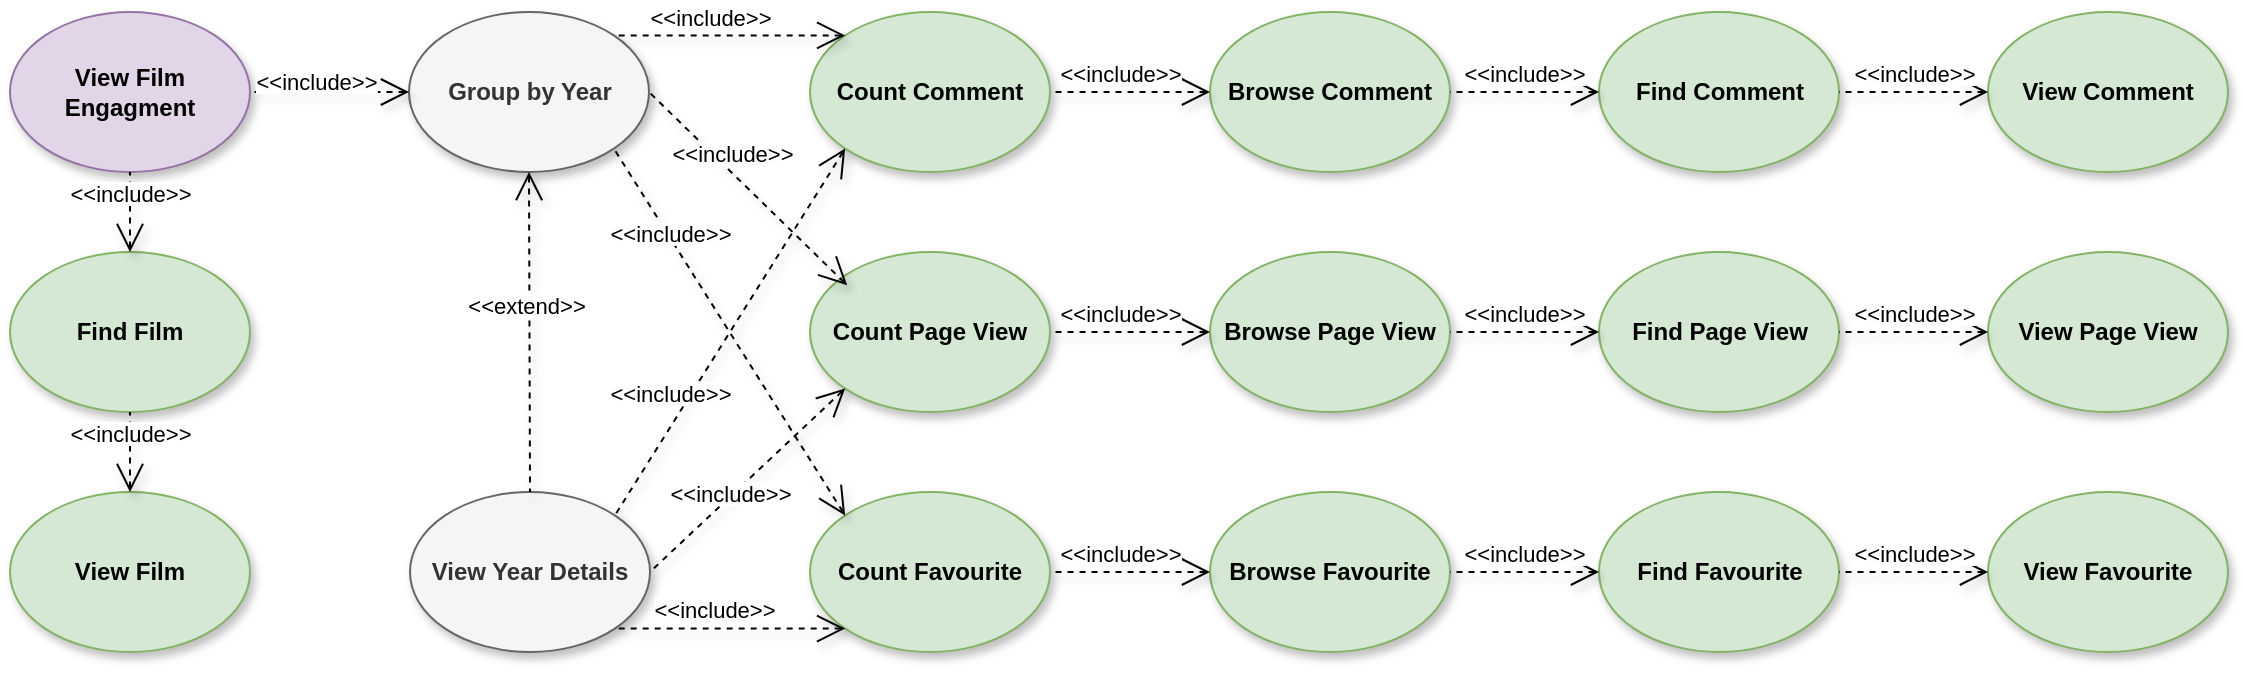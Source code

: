 <mxfile version="12.1.0" type="device" pages="1"><diagram id="BbvuW23b8s510joW4BoM" name="Pagina-1"><mxGraphModel dx="1670" dy="628" grid="1" gridSize="10" guides="1" tooltips="1" connect="1" arrows="1" fold="1" page="1" pageScale="1" pageWidth="827" pageHeight="1169" math="0" shadow="0"><root><mxCell id="0"/><mxCell id="1" parent="0"/><mxCell id="gbE8u1Lyj_9UGCvHLwwf-3" value="View Film Engagment" style="ellipse;whiteSpace=wrap;html=1;fontStyle=1;shadow=1;fillColor=#e1d5e7;strokeColor=#9673a6;" parent="1" vertex="1"><mxGeometry x="-320" y="660" width="120" height="80" as="geometry"/></mxCell><mxCell id="gbE8u1Lyj_9UGCvHLwwf-12" value="Find Film" style="ellipse;whiteSpace=wrap;html=1;fontStyle=1;fillColor=#d5e8d4;strokeColor=#82b366;shadow=1;" parent="1" vertex="1"><mxGeometry x="-320" y="780" width="120" height="80" as="geometry"/></mxCell><mxCell id="gbE8u1Lyj_9UGCvHLwwf-17" value="&lt;span style=&quot;background-color: rgb(255 , 255 , 255)&quot;&gt;&amp;lt;&amp;lt;include&amp;gt;&amp;gt;&lt;/span&gt;" style="edgeStyle=none;html=1;startArrow=open;endArrow=none;startSize=12;verticalAlign=bottom;dashed=1;labelBackgroundColor=none;entryX=0.5;entryY=1;entryDx=0;entryDy=0;shadow=1;exitX=0.5;exitY=0;exitDx=0;exitDy=0;" parent="1" source="gbE8u1Lyj_9UGCvHLwwf-12" target="gbE8u1Lyj_9UGCvHLwwf-3" edge="1"><mxGeometry width="160" relative="1" as="geometry"><mxPoint x="-416.5" y="950" as="sourcePoint"/><mxPoint x="-416.5" y="790" as="targetPoint"/><mxPoint as="offset"/></mxGeometry></mxCell><mxCell id="IGcEVKBmsaq9g33Nmq2p-6" value="Group by Year" style="ellipse;whiteSpace=wrap;html=1;fontStyle=1;fillColor=#f5f5f5;strokeColor=#666666;shadow=1;fontColor=#333333;" parent="1" vertex="1"><mxGeometry x="-120.5" y="660" width="120" height="80" as="geometry"/></mxCell><mxCell id="IGcEVKBmsaq9g33Nmq2p-7" value="Browse Comment" style="ellipse;whiteSpace=wrap;html=1;fontStyle=1;fillColor=#d5e8d4;strokeColor=#82b366;shadow=1;" parent="1" vertex="1"><mxGeometry x="280" y="660" width="120" height="80" as="geometry"/></mxCell><mxCell id="IGcEVKBmsaq9g33Nmq2p-8" value="Browse Page View" style="ellipse;whiteSpace=wrap;html=1;fontStyle=1;fillColor=#d5e8d4;strokeColor=#82b366;shadow=1;" parent="1" vertex="1"><mxGeometry x="280" y="780" width="120" height="80" as="geometry"/></mxCell><mxCell id="IGcEVKBmsaq9g33Nmq2p-9" value="Find Comment" style="ellipse;whiteSpace=wrap;html=1;fontStyle=1;fillColor=#d5e8d4;strokeColor=#82b366;shadow=1;" parent="1" vertex="1"><mxGeometry x="474.5" y="660" width="120" height="80" as="geometry"/></mxCell><mxCell id="IGcEVKBmsaq9g33Nmq2p-10" value="Find Page View" style="ellipse;whiteSpace=wrap;html=1;fontStyle=1;fillColor=#d5e8d4;strokeColor=#82b366;shadow=1;" parent="1" vertex="1"><mxGeometry x="474.5" y="780" width="120" height="80" as="geometry"/></mxCell><mxCell id="IGcEVKBmsaq9g33Nmq2p-12" value="&lt;span style=&quot;background-color: rgb(255 , 255 , 255)&quot;&gt;&amp;lt;&amp;lt;include&amp;gt;&amp;gt;&lt;/span&gt;" style="edgeStyle=none;html=1;startArrow=open;endArrow=none;startSize=12;verticalAlign=bottom;dashed=1;labelBackgroundColor=none;entryX=1;entryY=0.5;entryDx=0;entryDy=0;shadow=1;" parent="1" source="IGcEVKBmsaq9g33Nmq2p-10" target="IGcEVKBmsaq9g33Nmq2p-8" edge="1"><mxGeometry x="0.007" width="160" relative="1" as="geometry"><mxPoint x="487.5" y="950" as="sourcePoint"/><mxPoint x="413.0" y="950" as="targetPoint"/><mxPoint as="offset"/></mxGeometry></mxCell><mxCell id="IGcEVKBmsaq9g33Nmq2p-13" value="&lt;span style=&quot;background-color: rgb(255 , 255 , 255)&quot;&gt;&amp;lt;&amp;lt;include&amp;gt;&amp;gt;&lt;/span&gt;" style="edgeStyle=none;html=1;startArrow=open;endArrow=none;startSize=12;verticalAlign=bottom;dashed=1;labelBackgroundColor=none;entryX=1;entryY=0.5;entryDx=0;entryDy=0;shadow=1;exitX=0;exitY=0.5;exitDx=0;exitDy=0;" parent="1" source="IGcEVKBmsaq9g33Nmq2p-9" target="IGcEVKBmsaq9g33Nmq2p-7" edge="1"><mxGeometry x="0.007" width="160" relative="1" as="geometry"><mxPoint x="484.5" y="830" as="sourcePoint"/><mxPoint x="410" y="830" as="targetPoint"/><mxPoint as="offset"/></mxGeometry></mxCell><mxCell id="IGcEVKBmsaq9g33Nmq2p-15" value="View Year Details" style="ellipse;whiteSpace=wrap;html=1;fontStyle=1;fillColor=#f5f5f5;strokeColor=#666666;shadow=1;fontColor=#333333;" parent="1" vertex="1"><mxGeometry x="-120" y="900" width="120" height="80" as="geometry"/></mxCell><mxCell id="IGcEVKBmsaq9g33Nmq2p-16" value="&lt;span style=&quot;background-color: rgb(255 , 255 , 255)&quot;&gt;&amp;lt;&amp;lt;extend&amp;gt;&amp;gt;&lt;/span&gt;" style="edgeStyle=none;html=1;startArrow=open;endArrow=none;startSize=12;verticalAlign=bottom;dashed=1;labelBackgroundColor=none;shadow=1;exitX=0.5;exitY=1;exitDx=0;exitDy=0;entryX=0.5;entryY=0;entryDx=0;entryDy=0;" parent="1" source="IGcEVKBmsaq9g33Nmq2p-6" target="IGcEVKBmsaq9g33Nmq2p-15" edge="1"><mxGeometry x="-0.056" y="-2" width="160" relative="1" as="geometry"><mxPoint x="-207.574" y="741.716" as="sourcePoint"/><mxPoint x="-90" y="820" as="targetPoint"/><mxPoint as="offset"/></mxGeometry></mxCell><mxCell id="IGcEVKBmsaq9g33Nmq2p-19" value="Browse Favourite" style="ellipse;whiteSpace=wrap;html=1;fontStyle=1;fillColor=#d5e8d4;strokeColor=#82b366;shadow=1;" parent="1" vertex="1"><mxGeometry x="280" y="900" width="120" height="80" as="geometry"/></mxCell><mxCell id="IGcEVKBmsaq9g33Nmq2p-20" value="Find Favourite" style="ellipse;whiteSpace=wrap;html=1;fontStyle=1;fillColor=#d5e8d4;strokeColor=#82b366;shadow=1;" parent="1" vertex="1"><mxGeometry x="474.5" y="900" width="120" height="80" as="geometry"/></mxCell><mxCell id="IGcEVKBmsaq9g33Nmq2p-21" value="&lt;span style=&quot;background-color: rgb(255 , 255 , 255)&quot;&gt;&amp;lt;&amp;lt;include&amp;gt;&amp;gt;&lt;/span&gt;" style="edgeStyle=none;html=1;startArrow=open;endArrow=none;startSize=12;verticalAlign=bottom;dashed=1;labelBackgroundColor=none;entryX=1;entryY=0.5;entryDx=0;entryDy=0;shadow=1;" parent="1" source="IGcEVKBmsaq9g33Nmq2p-20" target="IGcEVKBmsaq9g33Nmq2p-19" edge="1"><mxGeometry x="0.007" width="160" relative="1" as="geometry"><mxPoint x="487.5" y="1070" as="sourcePoint"/><mxPoint x="413.0" y="1070" as="targetPoint"/><mxPoint as="offset"/></mxGeometry></mxCell><mxCell id="SERQoHn03T-SwG_WXUP_-8" value="Count Comment" style="ellipse;whiteSpace=wrap;html=1;fontStyle=1;fillColor=#d5e8d4;strokeColor=#82b366;shadow=1;" parent="1" vertex="1"><mxGeometry x="80" y="660" width="120" height="80" as="geometry"/></mxCell><mxCell id="SERQoHn03T-SwG_WXUP_-9" value="Count Page View" style="ellipse;whiteSpace=wrap;html=1;fontStyle=1;fillColor=#d5e8d4;strokeColor=#82b366;shadow=1;" parent="1" vertex="1"><mxGeometry x="80" y="780" width="120" height="80" as="geometry"/></mxCell><mxCell id="SERQoHn03T-SwG_WXUP_-10" value="Count Favourite" style="ellipse;whiteSpace=wrap;html=1;fontStyle=1;fillColor=#d5e8d4;strokeColor=#82b366;shadow=1;" parent="1" vertex="1"><mxGeometry x="80" y="900" width="120" height="80" as="geometry"/></mxCell><mxCell id="SERQoHn03T-SwG_WXUP_-12" value="&lt;span style=&quot;background-color: rgb(255 , 255 , 255)&quot;&gt;&amp;lt;&amp;lt;include&amp;gt;&amp;gt;&lt;/span&gt;" style="edgeStyle=none;html=1;startArrow=open;endArrow=none;startSize=12;verticalAlign=bottom;dashed=1;labelBackgroundColor=none;shadow=1;exitX=0;exitY=1;exitDx=0;exitDy=0;entryX=1;entryY=0;entryDx=0;entryDy=0;" parent="1" source="SERQoHn03T-SwG_WXUP_-8" target="IGcEVKBmsaq9g33Nmq2p-15" edge="1"><mxGeometry x="0.46" y="-4" width="160" relative="1" as="geometry"><mxPoint x="267.574" y="801.716" as="sourcePoint"/><mxPoint x="-7.574" y="618.284" as="targetPoint"/><mxPoint as="offset"/></mxGeometry></mxCell><mxCell id="SERQoHn03T-SwG_WXUP_-13" value="&lt;span style=&quot;background-color: rgb(255 , 255 , 255)&quot;&gt;&amp;lt;&amp;lt;include&amp;gt;&amp;gt;&lt;/span&gt;" style="edgeStyle=none;html=1;startArrow=open;endArrow=none;startSize=12;verticalAlign=bottom;dashed=1;labelBackgroundColor=none;shadow=1;exitX=0;exitY=1;exitDx=0;exitDy=0;entryX=1;entryY=0.5;entryDx=0;entryDy=0;" parent="1" source="SERQoHn03T-SwG_WXUP_-9" target="IGcEVKBmsaq9g33Nmq2p-15" edge="1"><mxGeometry x="0.258" y="6" width="160" relative="1" as="geometry"><mxPoint x="50" y="830" as="sourcePoint"/><mxPoint x="-7.574" y="921.716" as="targetPoint"/><mxPoint as="offset"/></mxGeometry></mxCell><mxCell id="SERQoHn03T-SwG_WXUP_-14" value="&lt;span style=&quot;background-color: rgb(255 , 255 , 255)&quot;&gt;&amp;lt;&amp;lt;include&amp;gt;&amp;gt;&lt;/span&gt;" style="edgeStyle=none;html=1;startArrow=open;endArrow=none;startSize=12;verticalAlign=bottom;dashed=1;labelBackgroundColor=none;shadow=1;exitX=0;exitY=1;exitDx=0;exitDy=0;entryX=1;entryY=1;entryDx=0;entryDy=0;" parent="1" source="SERQoHn03T-SwG_WXUP_-10" target="IGcEVKBmsaq9g33Nmq2p-15" edge="1"><mxGeometry x="0.143" width="160" relative="1" as="geometry"><mxPoint x="90.0" y="950.0" as="sourcePoint"/><mxPoint x="10.0" y="950.0" as="targetPoint"/><mxPoint as="offset"/></mxGeometry></mxCell><mxCell id="SERQoHn03T-SwG_WXUP_-15" value="&lt;span style=&quot;background-color: rgb(255 , 255 , 255)&quot;&gt;&amp;lt;&amp;lt;include&amp;gt;&amp;gt;&lt;/span&gt;" style="edgeStyle=none;html=1;startArrow=open;endArrow=none;startSize=12;verticalAlign=bottom;dashed=1;labelBackgroundColor=none;shadow=1;exitX=0;exitY=0.5;exitDx=0;exitDy=0;entryX=1;entryY=0.5;entryDx=0;entryDy=0;" parent="1" source="IGcEVKBmsaq9g33Nmq2p-19" target="SERQoHn03T-SwG_WXUP_-10" edge="1"><mxGeometry x="0.143" width="160" relative="1" as="geometry"><mxPoint x="90.0" y="1070" as="sourcePoint"/><mxPoint x="-7.574" y="978.284" as="targetPoint"/><mxPoint as="offset"/></mxGeometry></mxCell><mxCell id="SERQoHn03T-SwG_WXUP_-16" value="&lt;span style=&quot;background-color: rgb(255 , 255 , 255)&quot;&gt;&amp;lt;&amp;lt;include&amp;gt;&amp;gt;&lt;/span&gt;" style="edgeStyle=none;html=1;startArrow=open;endArrow=none;startSize=12;verticalAlign=bottom;dashed=1;labelBackgroundColor=none;shadow=1;exitX=0;exitY=0.5;exitDx=0;exitDy=0;entryX=1;entryY=0.5;entryDx=0;entryDy=0;" parent="1" source="IGcEVKBmsaq9g33Nmq2p-8" target="SERQoHn03T-SwG_WXUP_-9" edge="1"><mxGeometry x="0.143" width="160" relative="1" as="geometry"><mxPoint x="347.574" y="858.284" as="sourcePoint"/><mxPoint x="210.0" y="1070" as="targetPoint"/><mxPoint as="offset"/></mxGeometry></mxCell><mxCell id="SERQoHn03T-SwG_WXUP_-17" value="&lt;span style=&quot;background-color: rgb(255 , 255 , 255)&quot;&gt;&amp;lt;&amp;lt;include&amp;gt;&amp;gt;&lt;/span&gt;" style="edgeStyle=none;html=1;startArrow=open;endArrow=none;startSize=12;verticalAlign=bottom;dashed=1;labelBackgroundColor=none;shadow=1;exitX=0;exitY=0.5;exitDx=0;exitDy=0;entryX=1;entryY=0.5;entryDx=0;entryDy=0;" parent="1" source="IGcEVKBmsaq9g33Nmq2p-7" target="SERQoHn03T-SwG_WXUP_-8" edge="1"><mxGeometry x="0.143" width="160" relative="1" as="geometry"><mxPoint x="347.574" y="738.284" as="sourcePoint"/><mxPoint x="210.0" y="950.0" as="targetPoint"/><mxPoint as="offset"/></mxGeometry></mxCell><mxCell id="dluDXMLbVxZCwR4dgu_5-3" value="&lt;span style=&quot;background-color: rgb(255 , 255 , 255)&quot;&gt;&amp;lt;&amp;lt;include&amp;gt;&amp;gt;&lt;/span&gt;" style="edgeStyle=none;html=1;startArrow=open;endArrow=none;startSize=12;verticalAlign=bottom;dashed=1;labelBackgroundColor=none;shadow=1;exitX=0;exitY=0;exitDx=0;exitDy=0;entryX=1;entryY=0;entryDx=0;entryDy=0;" parent="1" source="SERQoHn03T-SwG_WXUP_-8" target="IGcEVKBmsaq9g33Nmq2p-6" edge="1"><mxGeometry x="0.169" width="160" relative="1" as="geometry"><mxPoint x="107.574" y="738.284" as="sourcePoint"/><mxPoint x="-7.574" y="921.716" as="targetPoint"/><mxPoint as="offset"/></mxGeometry></mxCell><mxCell id="dluDXMLbVxZCwR4dgu_5-4" value="&lt;span style=&quot;background-color: rgb(255 , 255 , 255)&quot;&gt;&amp;lt;&amp;lt;include&amp;gt;&amp;gt;&lt;/span&gt;" style="edgeStyle=none;html=1;startArrow=open;endArrow=none;startSize=12;verticalAlign=bottom;dashed=1;labelBackgroundColor=none;shadow=1;exitX=0.155;exitY=0.208;exitDx=0;exitDy=0;entryX=1;entryY=0.5;entryDx=0;entryDy=0;exitPerimeter=0;" parent="1" source="SERQoHn03T-SwG_WXUP_-9" target="IGcEVKBmsaq9g33Nmq2p-6" edge="1"><mxGeometry x="0.169" width="160" relative="1" as="geometry"><mxPoint x="107.574" y="681.716" as="sourcePoint"/><mxPoint x="-8.074" y="681.716" as="targetPoint"/><mxPoint as="offset"/></mxGeometry></mxCell><mxCell id="dluDXMLbVxZCwR4dgu_5-5" value="&lt;span style=&quot;background-color: rgb(255 , 255 , 255)&quot;&gt;&amp;lt;&amp;lt;include&amp;gt;&amp;gt;&lt;/span&gt;" style="edgeStyle=none;html=1;startArrow=open;endArrow=none;startSize=12;verticalAlign=bottom;dashed=1;labelBackgroundColor=none;shadow=1;exitX=0;exitY=0;exitDx=0;exitDy=0;entryX=1;entryY=1;entryDx=0;entryDy=0;" parent="1" source="SERQoHn03T-SwG_WXUP_-10" target="IGcEVKBmsaq9g33Nmq2p-6" edge="1"><mxGeometry x="0.458" y="4" width="160" relative="1" as="geometry"><mxPoint x="108.6" y="806.64" as="sourcePoint"/><mxPoint x="9.5" y="710" as="targetPoint"/><mxPoint as="offset"/></mxGeometry></mxCell><mxCell id="qp8BcBkXKvCJo4STgX6h-9" value="View Film" style="ellipse;whiteSpace=wrap;html=1;fontStyle=1;fillColor=#d5e8d4;strokeColor=#82b366;shadow=1;" parent="1" vertex="1"><mxGeometry x="-320" y="900" width="120" height="80" as="geometry"/></mxCell><mxCell id="qp8BcBkXKvCJo4STgX6h-12" value="&lt;span style=&quot;background-color: rgb(255 , 255 , 255)&quot;&gt;&amp;lt;&amp;lt;include&amp;gt;&amp;gt;&lt;/span&gt;" style="edgeStyle=none;html=1;startArrow=open;endArrow=none;startSize=12;verticalAlign=bottom;dashed=1;labelBackgroundColor=none;entryX=0.5;entryY=1;entryDx=0;entryDy=0;shadow=1;exitX=0.5;exitY=0;exitDx=0;exitDy=0;" parent="1" source="qp8BcBkXKvCJo4STgX6h-9" target="gbE8u1Lyj_9UGCvHLwwf-12" edge="1"><mxGeometry width="160" relative="1" as="geometry"><mxPoint x="-250" y="790" as="sourcePoint"/><mxPoint x="-250" y="750" as="targetPoint"/><mxPoint as="offset"/></mxGeometry></mxCell><mxCell id="tMhv55AH_l5GTGKXPCJv-2" value="View&amp;nbsp;Favourite" style="ellipse;whiteSpace=wrap;html=1;fontStyle=1;fillColor=#d5e8d4;strokeColor=#82b366;shadow=1;" parent="1" vertex="1"><mxGeometry x="669" y="900" width="120" height="80" as="geometry"/></mxCell><mxCell id="tMhv55AH_l5GTGKXPCJv-3" value="&lt;span style=&quot;background-color: rgb(255 , 255 , 255)&quot;&gt;&amp;lt;&amp;lt;include&amp;gt;&amp;gt;&lt;/span&gt;" style="edgeStyle=none;html=1;startArrow=open;endArrow=none;startSize=12;verticalAlign=bottom;dashed=1;labelBackgroundColor=none;entryX=1;entryY=0.5;entryDx=0;entryDy=0;shadow=1;" parent="1" source="tMhv55AH_l5GTGKXPCJv-2" edge="1"><mxGeometry x="0.007" width="160" relative="1" as="geometry"><mxPoint x="682" y="1070" as="sourcePoint"/><mxPoint x="594.5" y="940" as="targetPoint"/><mxPoint as="offset"/></mxGeometry></mxCell><mxCell id="tMhv55AH_l5GTGKXPCJv-4" value="View&amp;nbsp;Page View" style="ellipse;whiteSpace=wrap;html=1;fontStyle=1;fillColor=#d5e8d4;strokeColor=#82b366;shadow=1;" parent="1" vertex="1"><mxGeometry x="669" y="780" width="120" height="80" as="geometry"/></mxCell><mxCell id="tMhv55AH_l5GTGKXPCJv-5" value="&lt;span style=&quot;background-color: rgb(255 , 255 , 255)&quot;&gt;&amp;lt;&amp;lt;include&amp;gt;&amp;gt;&lt;/span&gt;" style="edgeStyle=none;html=1;startArrow=open;endArrow=none;startSize=12;verticalAlign=bottom;dashed=1;labelBackgroundColor=none;entryX=1;entryY=0.5;entryDx=0;entryDy=0;shadow=1;" parent="1" source="tMhv55AH_l5GTGKXPCJv-4" edge="1"><mxGeometry x="0.007" width="160" relative="1" as="geometry"><mxPoint x="682" y="950" as="sourcePoint"/><mxPoint x="594.5" y="820" as="targetPoint"/><mxPoint as="offset"/></mxGeometry></mxCell><mxCell id="tMhv55AH_l5GTGKXPCJv-6" value="View Comment" style="ellipse;whiteSpace=wrap;html=1;fontStyle=1;fillColor=#d5e8d4;strokeColor=#82b366;shadow=1;" parent="1" vertex="1"><mxGeometry x="669" y="660" width="120" height="80" as="geometry"/></mxCell><mxCell id="tMhv55AH_l5GTGKXPCJv-7" value="&lt;span style=&quot;background-color: rgb(255 , 255 , 255)&quot;&gt;&amp;lt;&amp;lt;include&amp;gt;&amp;gt;&lt;/span&gt;" style="edgeStyle=none;html=1;startArrow=open;endArrow=none;startSize=12;verticalAlign=bottom;dashed=1;labelBackgroundColor=none;entryX=1;entryY=0.5;entryDx=0;entryDy=0;shadow=1;" parent="1" source="tMhv55AH_l5GTGKXPCJv-6" edge="1"><mxGeometry x="0.007" width="160" relative="1" as="geometry"><mxPoint x="682" y="830" as="sourcePoint"/><mxPoint x="594.5" y="700" as="targetPoint"/><mxPoint as="offset"/></mxGeometry></mxCell><mxCell id="GZPr4tAYF39BEMQWmXSV-1" value="&lt;span style=&quot;background-color: rgb(255 , 255 , 255)&quot;&gt;&amp;lt;&amp;lt;include&amp;gt;&amp;gt;&lt;/span&gt;" style="edgeStyle=none;html=1;startArrow=open;endArrow=none;startSize=12;verticalAlign=bottom;dashed=1;labelBackgroundColor=none;shadow=1;exitX=0;exitY=0.5;exitDx=0;exitDy=0;entryX=1;entryY=0.5;entryDx=0;entryDy=0;" edge="1" parent="1" source="IGcEVKBmsaq9g33Nmq2p-6" target="gbE8u1Lyj_9UGCvHLwwf-3"><mxGeometry x="0.167" y="4" width="160" relative="1" as="geometry"><mxPoint x="107.574" y="681.716" as="sourcePoint"/><mxPoint x="-8.074" y="681.716" as="targetPoint"/><mxPoint as="offset"/></mxGeometry></mxCell></root></mxGraphModel></diagram></mxfile>